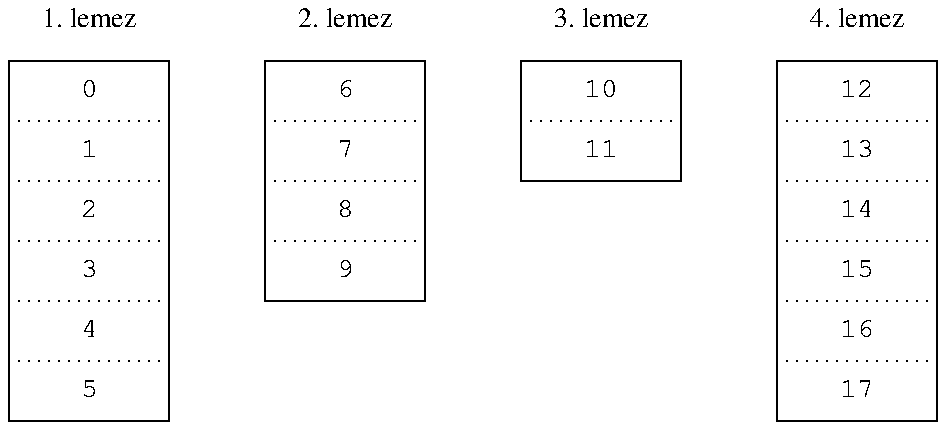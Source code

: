 .\" $FreeBSD$
.\" The FreeBSD Hungarian Documentation Project
.\" Translated by: PALI, Gabor <pgj@FreeBSD.org>
.\" Original Revision: 1.1
.PS
h = .3i
dh = .02i
dw = .8i
down
[
        [
                boxht = h; boxwid = dw
.\" 
.\"     ORIG:   box invis "\f(CW0\fP"
.\"             box invis "\f(CW1\fP"
.\"             box invis "\f(CW2\fP"
.\"             box invis "\f(CW3\fP"
.\"             box invis "\f(CW4\fP"
.\"             box invis "\f(CW5\fP"

.\"       A:    box dotted at ORIG.e+(.4,0) ht h "\f(CW0\fP"
move right 1i; down
          A:    box dotted ht h "\f(CW0\fP"
          B:    box dotted ht h "\f(CW1\fP"
          C:    box dotted ht h "\f(CW2\fP"
          D:    box dotted ht h "\f(CW3\fP"
          E:    box dotted ht h "\f(CW4\fP"
          F:    box dotted ht h "\f(CW5\fP"
                box ht h * 6 at C.s

          A1:   box dotted at A+(dw*1.6,0) ht h "\f(CW6\fP"
          B1:    box dotted ht h "\f(CW7\fP"
          C1:    box dotted ht h "\f(CW8\fP"
          D1:    box dotted ht h "\f(CW9\fP"
                box ht h * 4 at C1.n

          A2:   box dotted at A1+(dw*1.6,0) "\f(CW10\fP"
          F2:    box dotted ht h "\f(CW11\fP"
                box ht h * 2 at A2.s

          A3:   box dotted at A2+(dw*1.6,0) ht h "\f(CW12\fP"
          B3:    box dotted ht h "\f(CW13\fP"
          C3:    box dotted ht h "\f(CW14\fP"
          D3:    box dotted ht h "\f(CW15\fP"
          E3:    box dotted ht h "\f(CW16\fP"
          F3:    box dotted ht h "\f(CW17\fP"
                box ht h * 6 at C3.s

.\" "Offset" at ORIG.n+(0,.2i)
"1. lemez" at A.n+(0,.2i)
"2. lemez" at A1.n+(0,.2i)
"3. lemez" at A2.n+(0,.2i)
"4. lemez" at A3.n+(0,.2i)


.\" arrow from A.e+(-.07,-.04) to B.e+(-.07,.02)
.\" arrow from B.e+(-.07,-.04) to C.e+(-.07,.02)
.\" arrow from C.e+(-.07,-.04) to D.e+(-.07,.02)
.\" arrow from D.e+(-.07,-.04) to E.e+(-.07,.02)
.\" arrow from E.e+(-.07,-.04) to F.e+(-.07,.02)

.\" line from F.e right .1i; arc radius .1i; line  to A1.w-(.3i,.1i); arc cw radius .1i; arrow to A1.w

.\" arrow from A1.e+(-.07,-.04) to B1.e+(-.07,.02)
.\" arrow from B1.e+(-.07,-.04) to C1.e+(-.07,.02)
.\" arrow from C1.e+(-.07,-.04) to D1.e+(-.07,.02)

.\" line from D1.e right .1i; arc radius .1i; line  to A2.w-(.3i,.1i); arc cw radius .1i; arrow to A2.w

.\" arrow from A2.e+(-.07,-.04) to F2.e+(-.07,.02)

.\" line from F2.e right .1i; arc radius .1i; line  to A3.w-(.3i,.1i); arc cw radius .1i; arrow to A3.w

.\" arrow from A3.e+(-.07,-.04) to B3.e+(-.07,.02)
.\" arrow from B3.e+(-.07,-.04) to C3.e+(-.07,.02)
.\" arrow from C3.e+(-.07,-.04) to D3.e+(-.07,.02)
.\" arrow from D3.e+(-.07,-.04) to E3.e+(-.07,.02)
.\" arrow from E3.e+(-.07,-.04) to F3.e+(-.07,.02)
               ]
]
.PE
